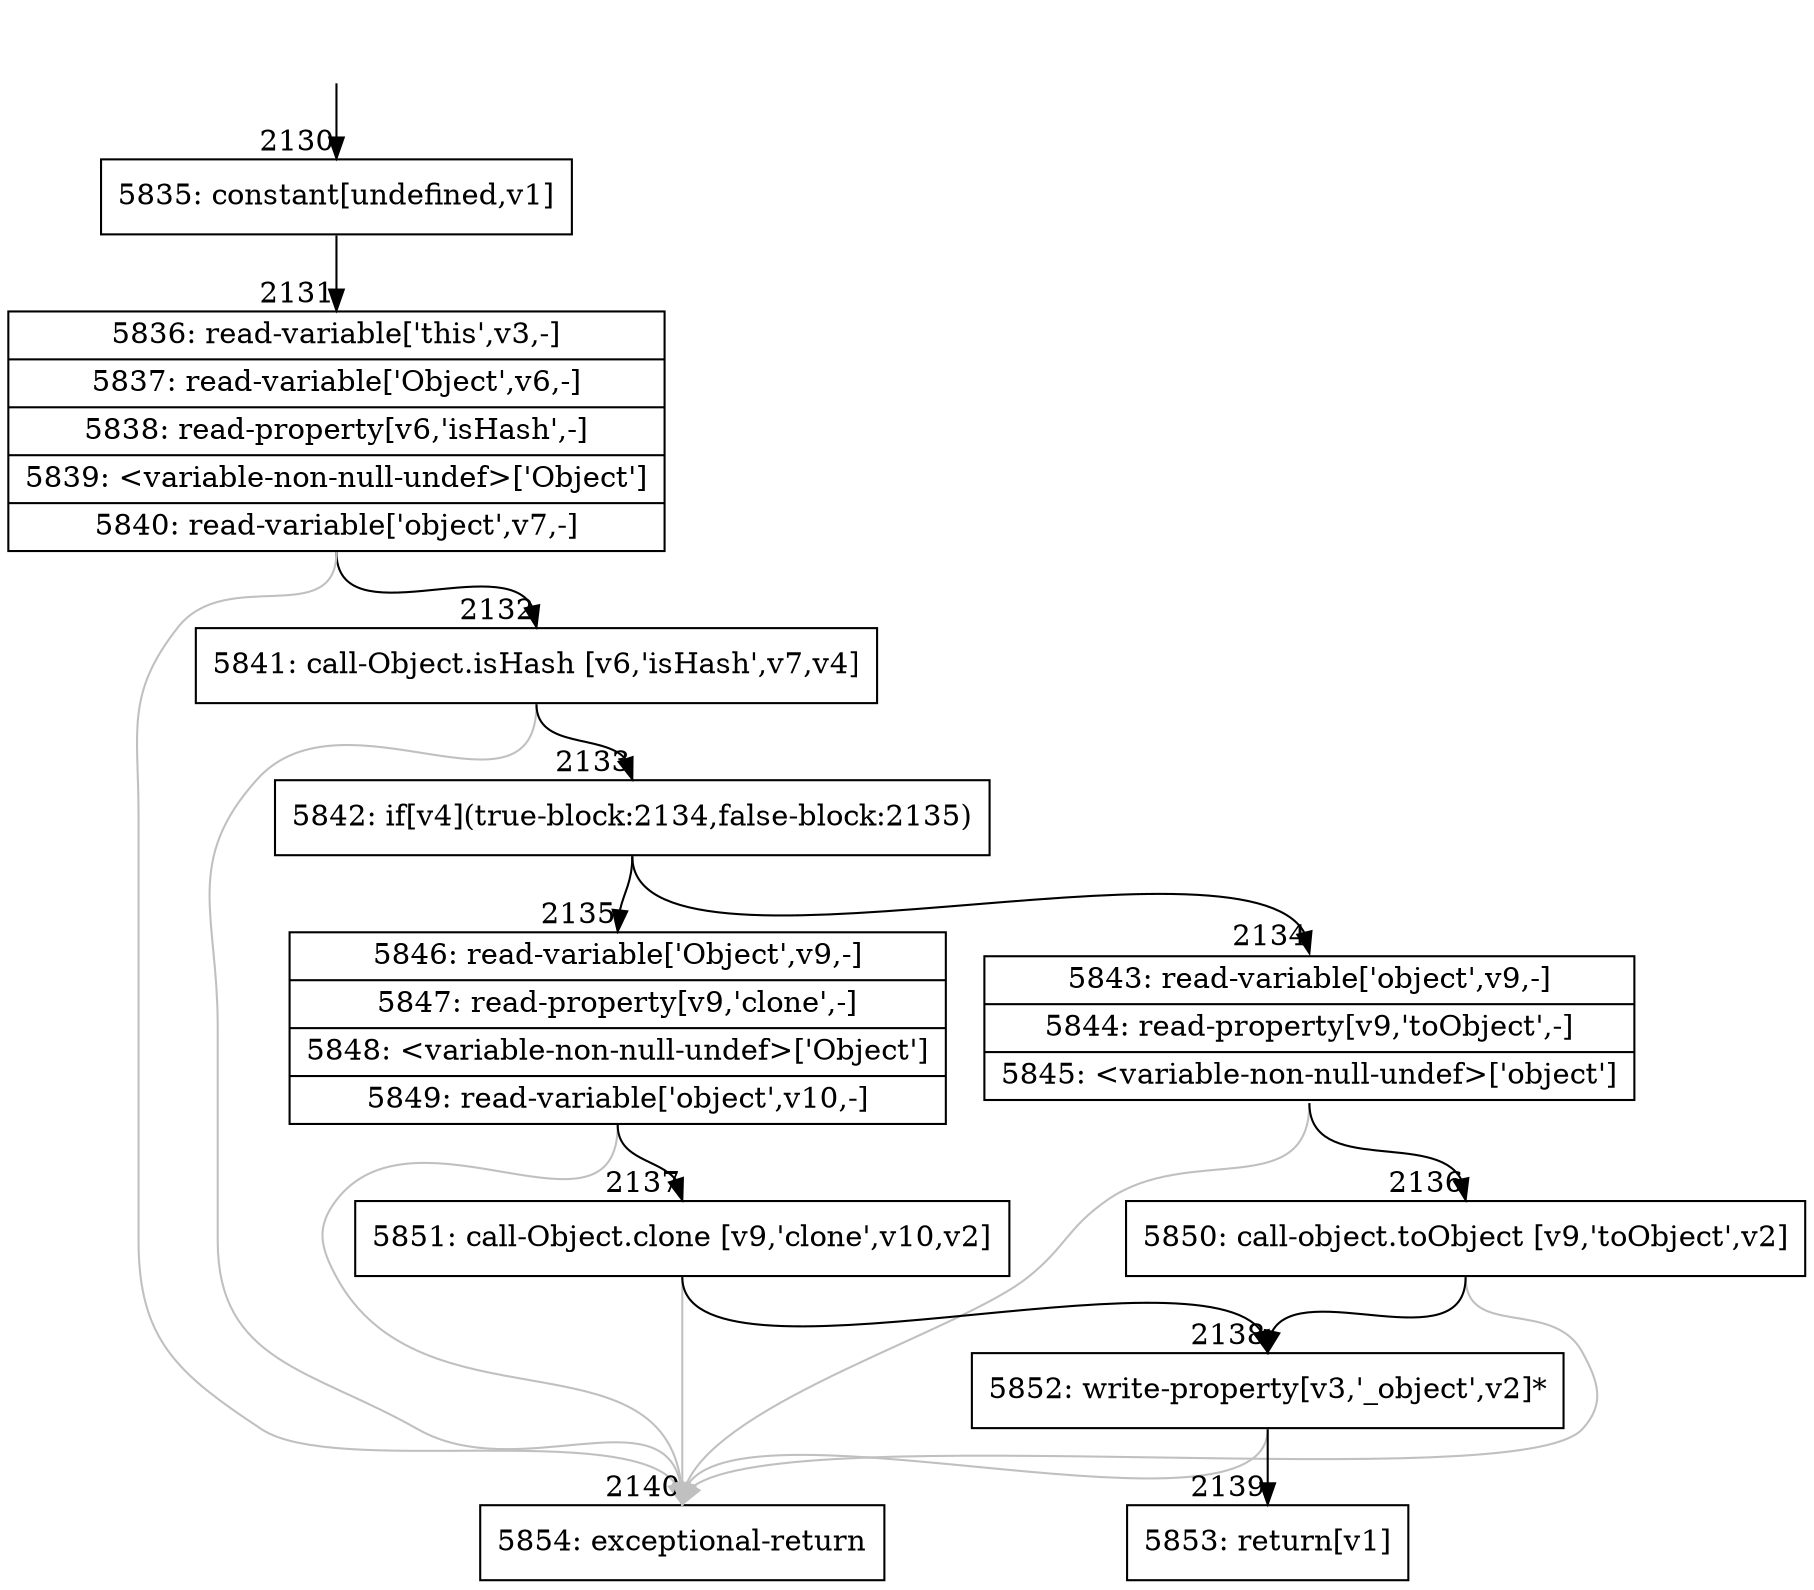 digraph {
rankdir="TD"
BB_entry186[shape=none,label=""];
BB_entry186 -> BB2130 [tailport=s, headport=n, headlabel="    2130"]
BB2130 [shape=record label="{5835: constant[undefined,v1]}" ] 
BB2130 -> BB2131 [tailport=s, headport=n, headlabel="      2131"]
BB2131 [shape=record label="{5836: read-variable['this',v3,-]|5837: read-variable['Object',v6,-]|5838: read-property[v6,'isHash',-]|5839: \<variable-non-null-undef\>['Object']|5840: read-variable['object',v7,-]}" ] 
BB2131 -> BB2132 [tailport=s, headport=n, headlabel="      2132"]
BB2131 -> BB2140 [tailport=s, headport=n, color=gray, headlabel="      2140"]
BB2132 [shape=record label="{5841: call-Object.isHash [v6,'isHash',v7,v4]}" ] 
BB2132 -> BB2133 [tailport=s, headport=n, headlabel="      2133"]
BB2132 -> BB2140 [tailport=s, headport=n, color=gray]
BB2133 [shape=record label="{5842: if[v4](true-block:2134,false-block:2135)}" ] 
BB2133 -> BB2134 [tailport=s, headport=n, headlabel="      2134"]
BB2133 -> BB2135 [tailport=s, headport=n, headlabel="      2135"]
BB2134 [shape=record label="{5843: read-variable['object',v9,-]|5844: read-property[v9,'toObject',-]|5845: \<variable-non-null-undef\>['object']}" ] 
BB2134 -> BB2136 [tailport=s, headport=n, headlabel="      2136"]
BB2134 -> BB2140 [tailport=s, headport=n, color=gray]
BB2135 [shape=record label="{5846: read-variable['Object',v9,-]|5847: read-property[v9,'clone',-]|5848: \<variable-non-null-undef\>['Object']|5849: read-variable['object',v10,-]}" ] 
BB2135 -> BB2137 [tailport=s, headport=n, headlabel="      2137"]
BB2135 -> BB2140 [tailport=s, headport=n, color=gray]
BB2136 [shape=record label="{5850: call-object.toObject [v9,'toObject',v2]}" ] 
BB2136 -> BB2138 [tailport=s, headport=n, headlabel="      2138"]
BB2136 -> BB2140 [tailport=s, headport=n, color=gray]
BB2137 [shape=record label="{5851: call-Object.clone [v9,'clone',v10,v2]}" ] 
BB2137 -> BB2138 [tailport=s, headport=n]
BB2137 -> BB2140 [tailport=s, headport=n, color=gray]
BB2138 [shape=record label="{5852: write-property[v3,'_object',v2]*}" ] 
BB2138 -> BB2139 [tailport=s, headport=n, headlabel="      2139"]
BB2138 -> BB2140 [tailport=s, headport=n, color=gray]
BB2139 [shape=record label="{5853: return[v1]}" ] 
BB2140 [shape=record label="{5854: exceptional-return}" ] 
//#$~ 1418
}
